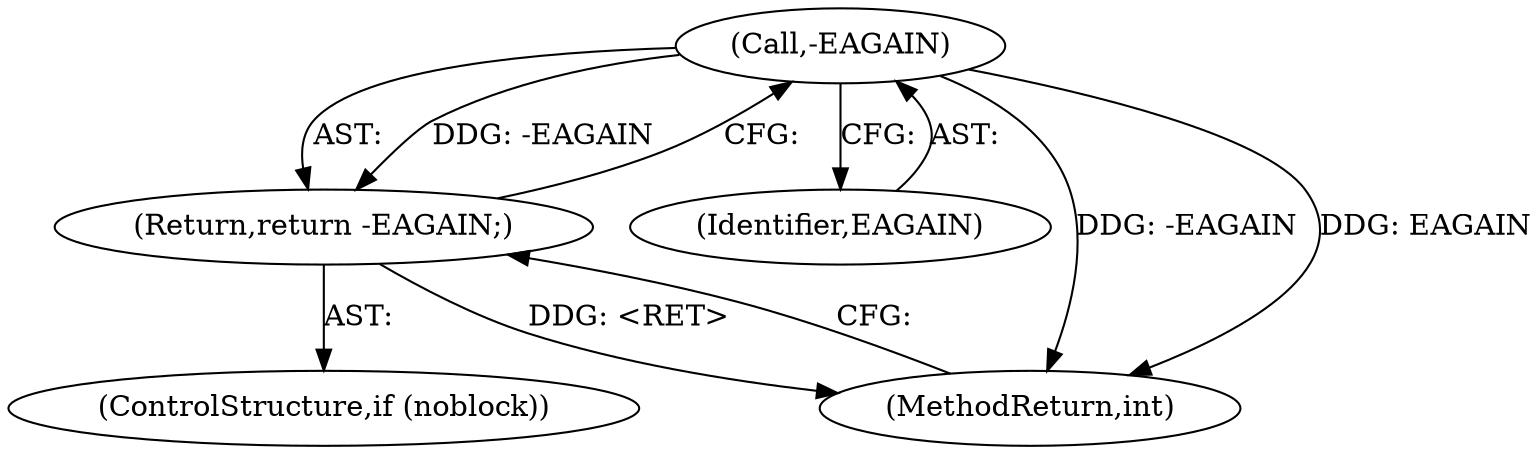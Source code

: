 digraph "1_linux_beb39db59d14990e401e235faf66a6b9b31240b0_0@del" {
"1000472" [label="(Call,-EAGAIN)"];
"1000471" [label="(Return,return -EAGAIN;)"];
"1000473" [label="(Identifier,EAGAIN)"];
"1000472" [label="(Call,-EAGAIN)"];
"1000480" [label="(MethodReturn,int)"];
"1000469" [label="(ControlStructure,if (noblock))"];
"1000471" [label="(Return,return -EAGAIN;)"];
"1000472" -> "1000471"  [label="AST: "];
"1000472" -> "1000473"  [label="CFG: "];
"1000473" -> "1000472"  [label="AST: "];
"1000471" -> "1000472"  [label="CFG: "];
"1000472" -> "1000480"  [label="DDG: -EAGAIN"];
"1000472" -> "1000480"  [label="DDG: EAGAIN"];
"1000472" -> "1000471"  [label="DDG: -EAGAIN"];
"1000471" -> "1000469"  [label="AST: "];
"1000480" -> "1000471"  [label="CFG: "];
"1000471" -> "1000480"  [label="DDG: <RET>"];
}
